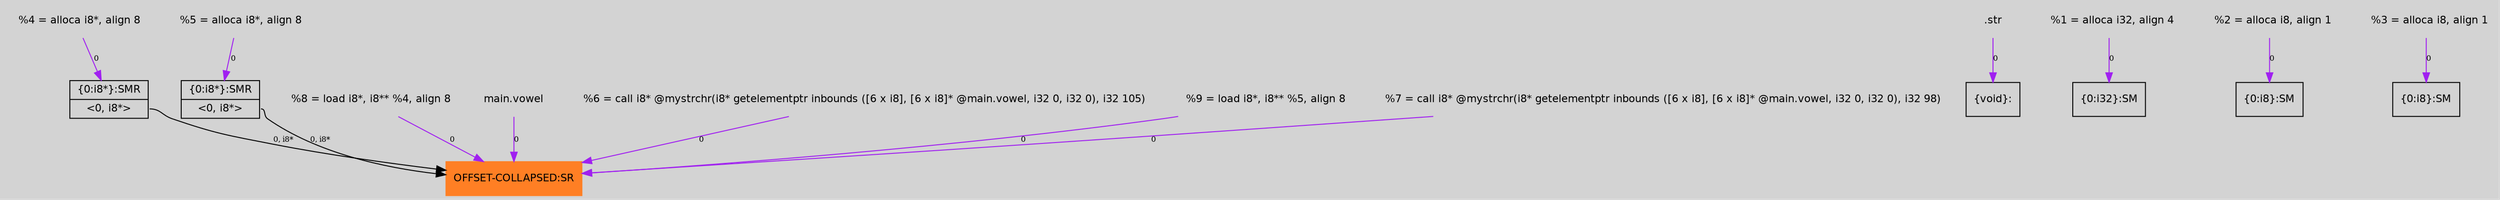 digraph unnamed {
	graph [center=true, ratio=true, bgcolor=lightgray, fontname=Helvetica];
	node  [fontname=Helvetica, fontsize=11];

	Node0x1c8fe00 [shape=record,color=chocolate1, style=filled,label="{OFFSET-COLLAPSED:SR}"];
	Node0x1c902a0 [shape=record,label="{\{void\}:}"];
	Node0x1c907b0 [shape=record,label="{\{0:i32\}:SM}"];
	Node0x1c908c0 [shape=record,label="{\{0:i8\}:SM}"];
	Node0x1c91250 [shape=record,label="{\{0:i8\}:SM}"];
	Node0x1c91370 [shape=record,label="{\{0:i8*\}:SMR|{<s0>\<0, i8*\>}}"];
	Node0x1c91420 [shape=record,label="{\{0:i8*\}:SMR|{<s0>\<0, i8*\>}}"];
	Node0x1c78858 [shape=plaintext, label ="  %4 = alloca i8*, align 8"];
	Node0x1c78858 -> Node0x1c91370[arrowtail=tee,label="0",fontsize=8,color=purple];
	Node0x1c78908 [shape=plaintext, label ="  %5 = alloca i8*, align 8"];
	Node0x1c78908 -> Node0x1c91420[arrowtail=tee,label="0",fontsize=8,color=purple];
	Node0x1c79118 [shape=plaintext, label ="  %8 = load i8*, i8** %4, align 8"];
	Node0x1c79118 -> Node0x1c8fe00[arrowtail=tee,label="0",fontsize=8,color=purple];
	Node0x1c724d8 [shape=plaintext, label ="main.vowel"];
	Node0x1c724d8 -> Node0x1c8fe00[arrowtail=tee,label="0",fontsize=8,color=purple];
	Node0x1c78e38 [shape=plaintext, label ="  %6 = call i8* @mystrchr(i8* getelementptr inbounds ([6 x i8], [6 x i8]* @main.vowel, i32 0, i32 0), i32 105)"];
	Node0x1c78e38 -> Node0x1c8fe00[arrowtail=tee,label="0",fontsize=8,color=purple];
	Node0x1c79208 [shape=plaintext, label ="  %9 = load i8*, i8** %5, align 8"];
	Node0x1c79208 -> Node0x1c8fe00[arrowtail=tee,label="0",fontsize=8,color=purple];
	Node0x1c78738 [shape=plaintext, label ="  %1 = alloca i32, align 4"];
	Node0x1c78738 -> Node0x1c907b0[arrowtail=tee,label="0",fontsize=8,color=purple];
	Node0x1c72ee8 [shape=plaintext, label =".str"];
	Node0x1c72ee8 -> Node0x1c902a0[arrowtail=tee,label="0",fontsize=8,color=purple];
	Node0x1c78798 [shape=plaintext, label ="  %2 = alloca i8, align 1"];
	Node0x1c78798 -> Node0x1c908c0[arrowtail=tee,label="0",fontsize=8,color=purple];
	Node0x1c78fd8 [shape=plaintext, label ="  %7 = call i8* @mystrchr(i8* getelementptr inbounds ([6 x i8], [6 x i8]* @main.vowel, i32 0, i32 0), i32 98)"];
	Node0x1c78fd8 -> Node0x1c8fe00[arrowtail=tee,label="0",fontsize=8,color=purple];
	Node0x1c787f8 [shape=plaintext, label ="  %3 = alloca i8, align 1"];
	Node0x1c787f8 -> Node0x1c91250[arrowtail=tee,label="0",fontsize=8,color=purple];
	Node0x1c91370:s0 -> Node0x1c8fe00[arrowtail=tee,label="0, i8*",fontsize=8];
	Node0x1c91420:s0 -> Node0x1c8fe00[arrowtail=tee,label="0, i8*",fontsize=8];
}
